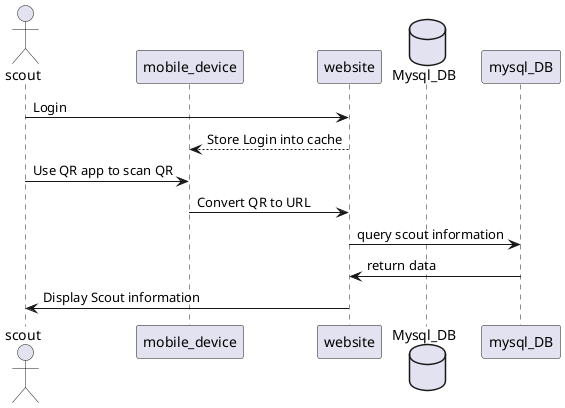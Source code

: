 @startuml
Actor scout
participant mobile_device
participant website
Database Mysql_DB

scout->website: Login
website-->mobile_device: Store Login into cache
scout->mobile_device: Use QR app to scan QR
mobile_device->website: Convert QR to URL
website->mysql_DB: query scout information
mysql_DB->website: return data
website->scout: Display Scout information
@enduml